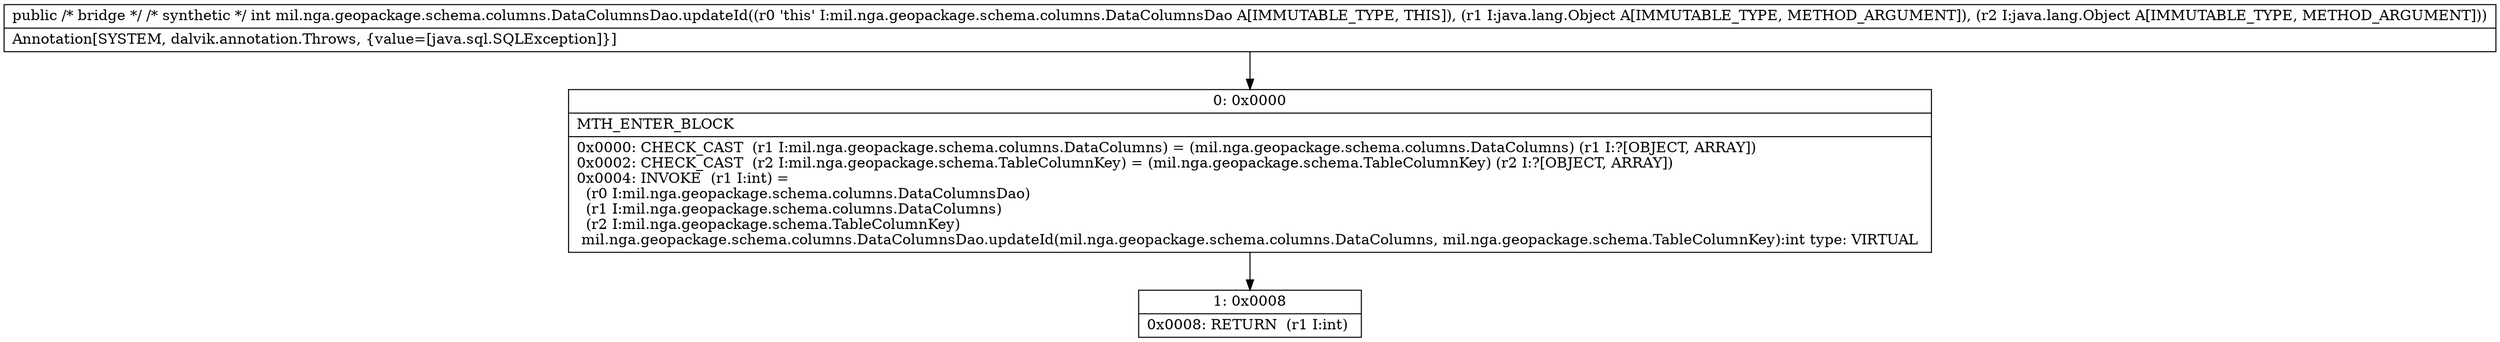 digraph "CFG formil.nga.geopackage.schema.columns.DataColumnsDao.updateId(Ljava\/lang\/Object;Ljava\/lang\/Object;)I" {
Node_0 [shape=record,label="{0\:\ 0x0000|MTH_ENTER_BLOCK\l|0x0000: CHECK_CAST  (r1 I:mil.nga.geopackage.schema.columns.DataColumns) = (mil.nga.geopackage.schema.columns.DataColumns) (r1 I:?[OBJECT, ARRAY]) \l0x0002: CHECK_CAST  (r2 I:mil.nga.geopackage.schema.TableColumnKey) = (mil.nga.geopackage.schema.TableColumnKey) (r2 I:?[OBJECT, ARRAY]) \l0x0004: INVOKE  (r1 I:int) = \l  (r0 I:mil.nga.geopackage.schema.columns.DataColumnsDao)\l  (r1 I:mil.nga.geopackage.schema.columns.DataColumns)\l  (r2 I:mil.nga.geopackage.schema.TableColumnKey)\l mil.nga.geopackage.schema.columns.DataColumnsDao.updateId(mil.nga.geopackage.schema.columns.DataColumns, mil.nga.geopackage.schema.TableColumnKey):int type: VIRTUAL \l}"];
Node_1 [shape=record,label="{1\:\ 0x0008|0x0008: RETURN  (r1 I:int) \l}"];
MethodNode[shape=record,label="{public \/* bridge *\/ \/* synthetic *\/ int mil.nga.geopackage.schema.columns.DataColumnsDao.updateId((r0 'this' I:mil.nga.geopackage.schema.columns.DataColumnsDao A[IMMUTABLE_TYPE, THIS]), (r1 I:java.lang.Object A[IMMUTABLE_TYPE, METHOD_ARGUMENT]), (r2 I:java.lang.Object A[IMMUTABLE_TYPE, METHOD_ARGUMENT]))  | Annotation[SYSTEM, dalvik.annotation.Throws, \{value=[java.sql.SQLException]\}]\l}"];
MethodNode -> Node_0;
Node_0 -> Node_1;
}

